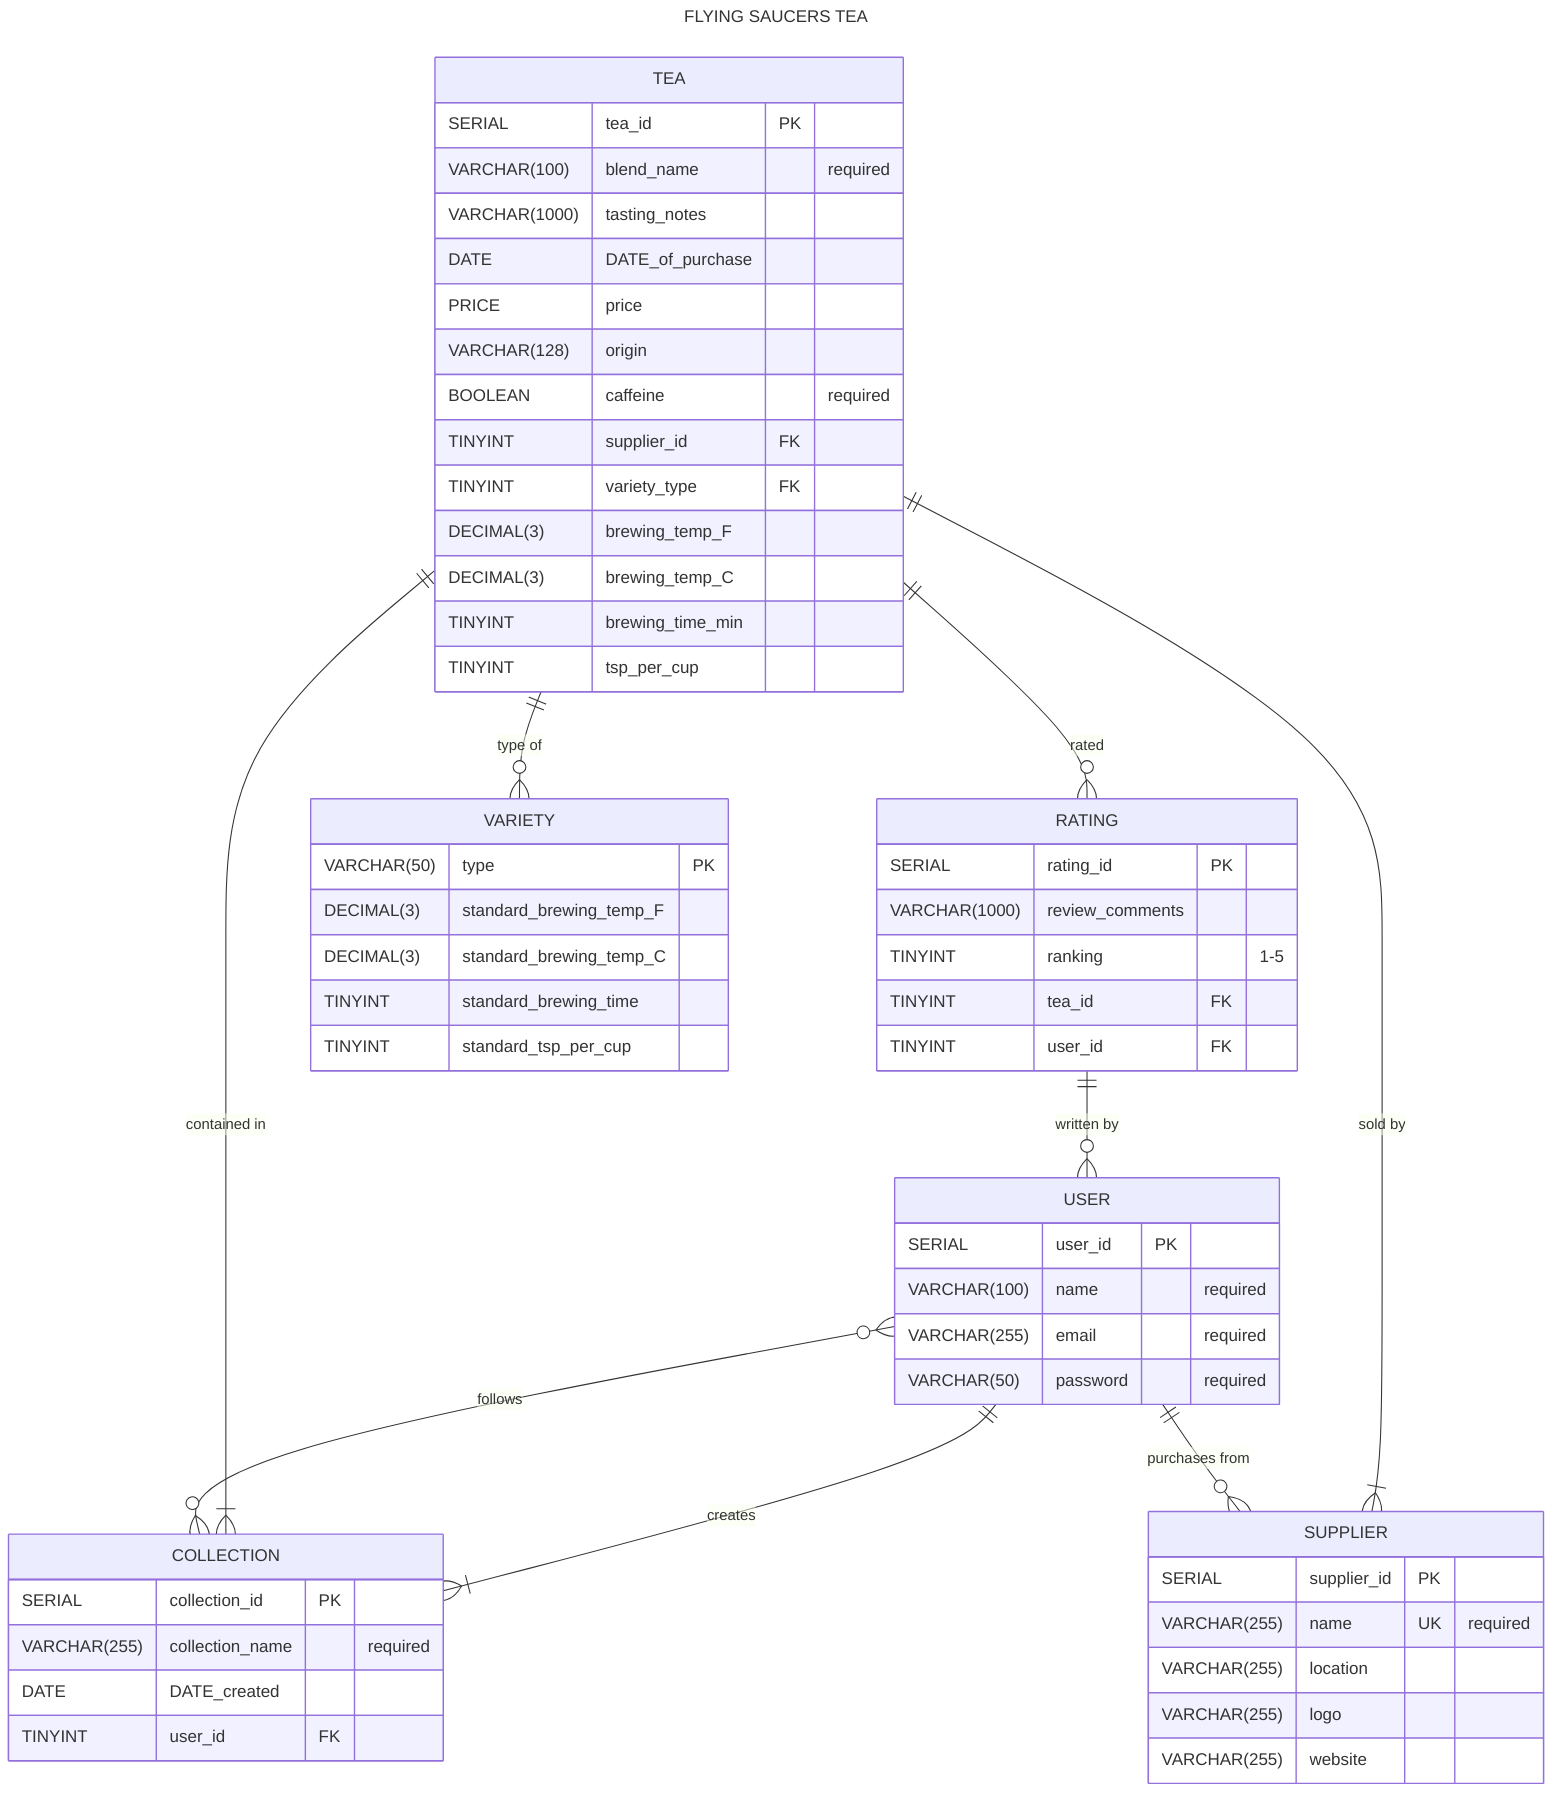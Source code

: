 ---
title: FLYING SAUCERS TEA 
---
erDiagram
    TEA {
        SERIAL tea_id PK
        VARCHAR(100) blend_name "required"
        VARCHAR(1000) tasting_notes
        DATE DATE_of_purchase
        PRICE price
        VARCHAR(128) origin
        BOOLEAN caffeine "required"
        TINYINT supplier_id FK
        TINYINT variety_type FK
        DECIMAL(3) brewing_temp_F
        DECIMAL(3) brewing_temp_C
        TINYINT brewing_time_min
        TINYINT tsp_per_cup
    }
    RATING {
    SERIAL rating_id PK
    VARCHAR(1000) review_comments
    TINYINT ranking "1-5"
    TINYINT tea_id FK
    TINYINT user_id FK
    }
    USER {
        SERIAL user_id PK
        VARCHAR(100) name "required"
        VARCHAR(255) email "required"
        VARCHAR(50) password "required"
    }
    COLLECTION {
        SERIAL collection_id PK
        VARCHAR(255) collection_name "required"
        DATE DATE_created
        TINYINT user_id FK
    }
    VARIETY {
        VARCHAR(50) type PK
        DECIMAL(3) standard_brewing_temp_F
        DECIMAL(3) standard_brewing_temp_C
        TINYINT standard_brewing_time
        TINYINT standard_tsp_per_cup
    }
    SUPPLIER {
        SERIAL supplier_id PK
        VARCHAR(255) name UK "required"
        VARCHAR(255) location 
        VARCHAR(255) logo
        VARCHAR(255) website
    }
    
    USER ||--|{ COLLECTION : "creates"
    RATING ||--o{ USER : "written by"
    TEA ||--o{ RATING : "rated"
    TEA ||--|{ COLLECTION : "contained in"
    TEA ||--o{ VARIETY : "type of"
    COLLECTION }o--o{ USER : "follows"
    TEA ||--|{ SUPPLIER : "sold by"
    USER ||--o{ SUPPLIER : "purchases from"